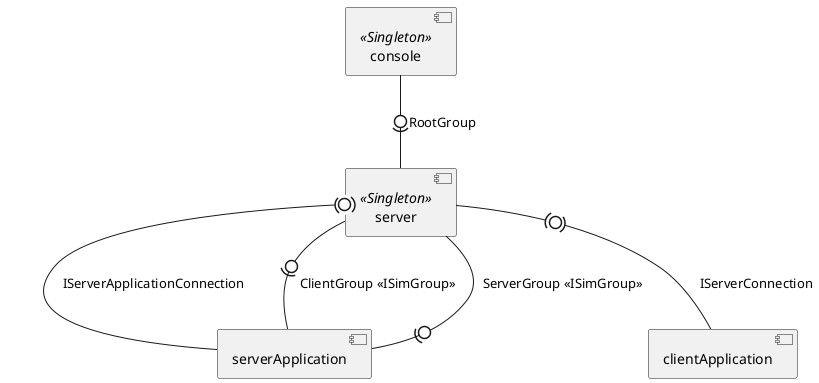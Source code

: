 @startuml system components
component console <<Singleton>>
component server <<Singleton>>
component serverApplication
component clientApplication

console -0)- server : RootGroup
server -(0)- serverApplication : IServerApplicationConnection
server -0)- serverApplication : ClientGroup << ISimGroup >>
server -0)- serverApplication : ServerGroup << ISimGroup >>
server -(0)- clientApplication : IServerConnection

@enduml